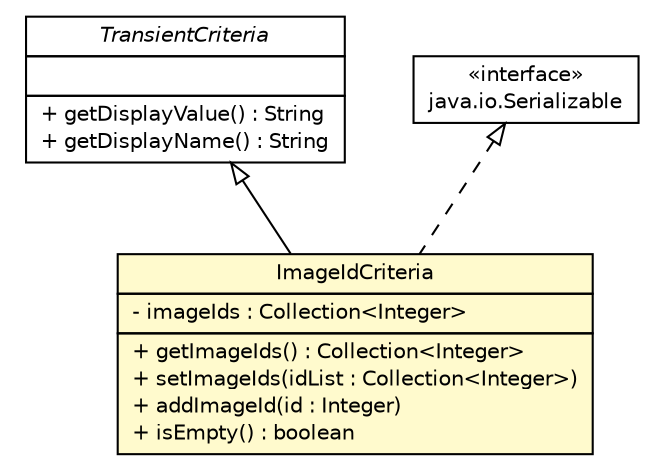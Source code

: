 #!/usr/local/bin/dot
#
# Class diagram 
# Generated by UmlGraph version 4.8 (http://www.spinellis.gr/sw/umlgraph)
#

digraph G {
	edge [fontname="Helvetica",fontsize=10,labelfontname="Helvetica",labelfontsize=10];
	node [fontname="Helvetica",fontsize=10,shape=plaintext];
	// gov.nih.nci.ncia.criteria.ImageIdCriteria
	c11912 [label=<<table border="0" cellborder="1" cellspacing="0" cellpadding="2" port="p" bgcolor="lemonChiffon" href="./ImageIdCriteria.html">
		<tr><td><table border="0" cellspacing="0" cellpadding="1">
			<tr><td> ImageIdCriteria </td></tr>
		</table></td></tr>
		<tr><td><table border="0" cellspacing="0" cellpadding="1">
			<tr><td align="left"> - imageIds : Collection&lt;Integer&gt; </td></tr>
		</table></td></tr>
		<tr><td><table border="0" cellspacing="0" cellpadding="1">
			<tr><td align="left"> + getImageIds() : Collection&lt;Integer&gt; </td></tr>
			<tr><td align="left"> + setImageIds(idList : Collection&lt;Integer&gt;) </td></tr>
			<tr><td align="left"> + addImageId(id : Integer) </td></tr>
			<tr><td align="left"> + isEmpty() : boolean </td></tr>
		</table></td></tr>
		</table>>, fontname="Helvetica", fontcolor="black", fontsize=10.0];
	//gov.nih.nci.ncia.criteria.ImageIdCriteria extends gov.nih.nci.ncia.criteria.TransientCriteria
	c12144:p -> c11912:p [dir=back,arrowtail=empty];
	//gov.nih.nci.ncia.criteria.ImageIdCriteria implements java.io.Serializable
	c12145:p -> c11912:p [dir=back,arrowtail=empty,style=dashed];
	// gov.nih.nci.ncia.criteria.TransientCriteria
	c12144 [label=<<table border="0" cellborder="1" cellspacing="0" cellpadding="2" port="p" href="http://java.sun.com/j2se/1.4.2/docs/api/gov/nih/nci/ncia/criteria/TransientCriteria.html">
		<tr><td><table border="0" cellspacing="0" cellpadding="1">
			<tr><td><font face="Helvetica-Oblique"> TransientCriteria </font></td></tr>
		</table></td></tr>
		<tr><td><table border="0" cellspacing="0" cellpadding="1">
			<tr><td align="left">  </td></tr>
		</table></td></tr>
		<tr><td><table border="0" cellspacing="0" cellpadding="1">
			<tr><td align="left"> + getDisplayValue() : String </td></tr>
			<tr><td align="left"> + getDisplayName() : String </td></tr>
		</table></td></tr>
		</table>>, fontname="Helvetica", fontcolor="black", fontsize=10.0];
	// java.io.Serializable
	c12145 [label=<<table border="0" cellborder="1" cellspacing="0" cellpadding="2" port="p" href="http://java.sun.com/j2se/1.4.2/docs/api/java/io/Serializable.html">
		<tr><td><table border="0" cellspacing="0" cellpadding="1">
			<tr><td> &laquo;interface&raquo; </td></tr>
			<tr><td> java.io.Serializable </td></tr>
		</table></td></tr>
		</table>>, fontname="Helvetica", fontcolor="black", fontsize=10.0];
}

